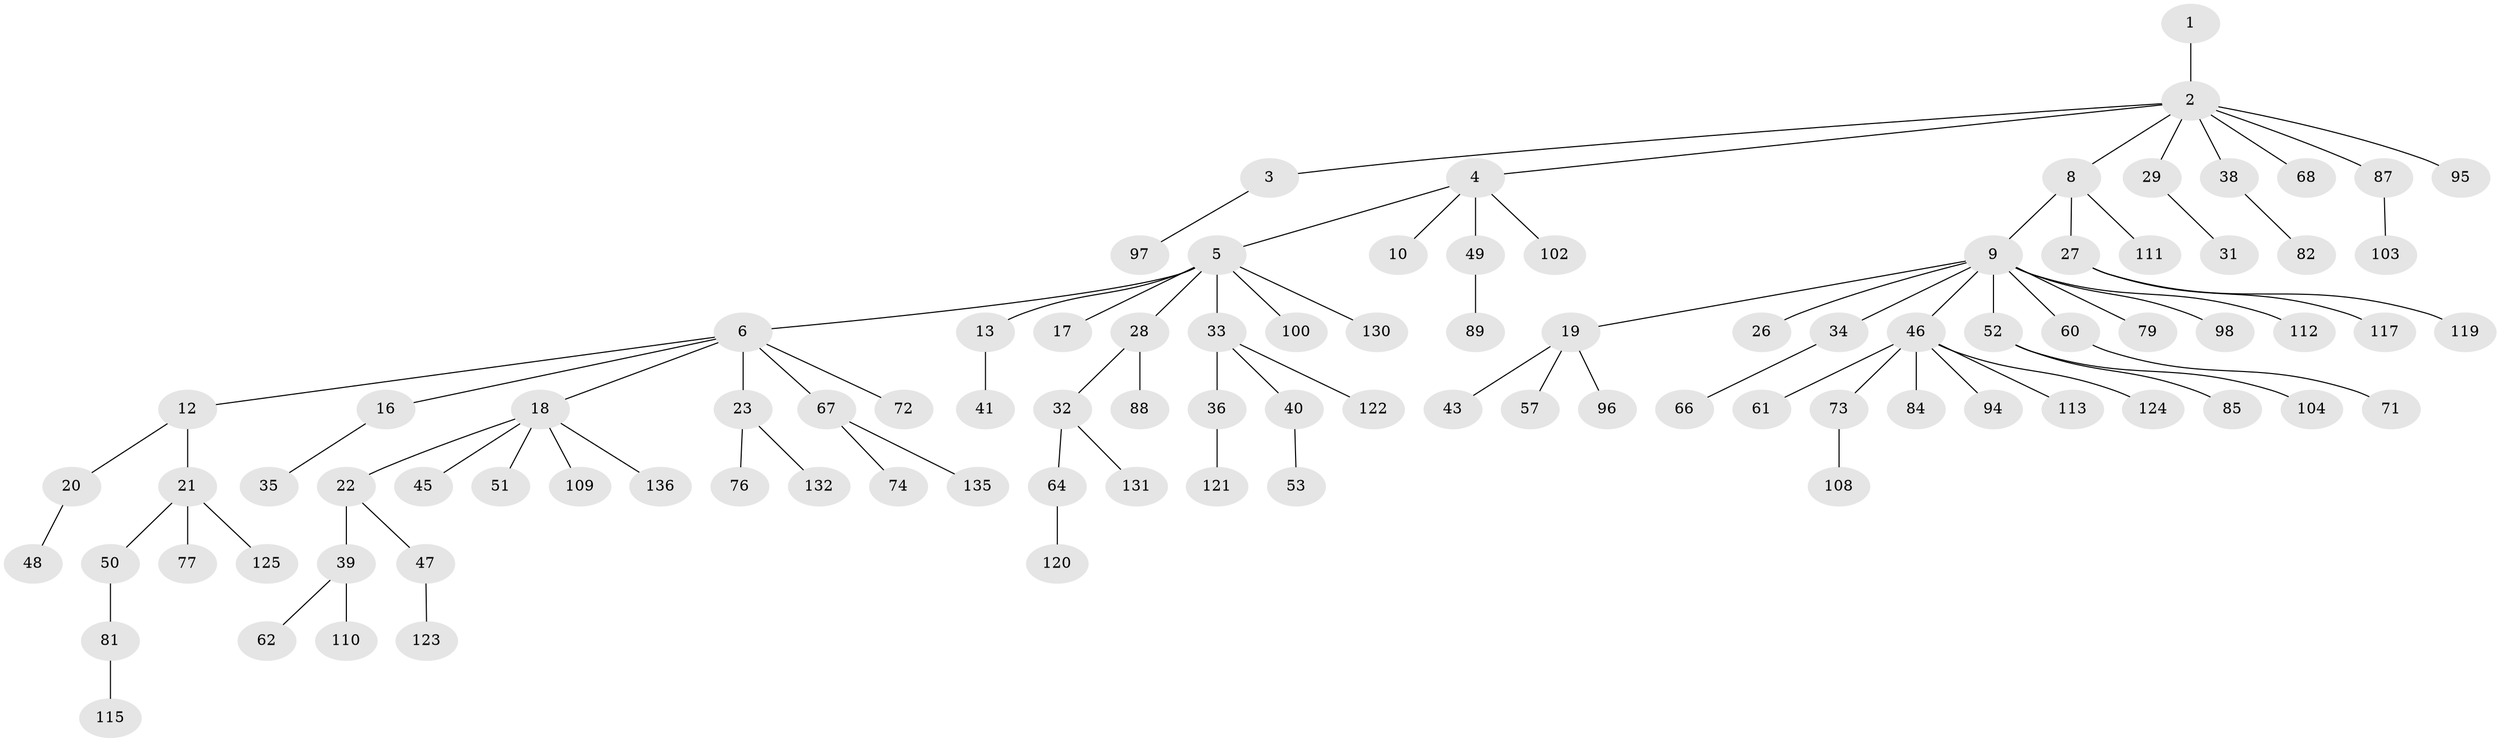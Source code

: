 // original degree distribution, {1: 0.5147058823529411, 8: 0.014705882352941176, 2: 0.22794117647058823, 3: 0.15441176470588236, 6: 0.029411764705882353, 4: 0.051470588235294115, 7: 0.007352941176470588}
// Generated by graph-tools (version 1.1) at 2025/42/03/06/25 10:42:02]
// undirected, 94 vertices, 93 edges
graph export_dot {
graph [start="1"]
  node [color=gray90,style=filled];
  1;
  2 [super="+15"];
  3;
  4 [super="+7"];
  5 [super="+14"];
  6 [super="+11"];
  8 [super="+106"];
  9 [super="+24"];
  10;
  12;
  13 [super="+25"];
  16 [super="+69"];
  17;
  18 [super="+54"];
  19 [super="+30"];
  20;
  21 [super="+44"];
  22 [super="+42"];
  23 [super="+70"];
  26;
  27 [super="+101"];
  28 [super="+37"];
  29 [super="+126"];
  31;
  32 [super="+56"];
  33 [super="+59"];
  34;
  35;
  36;
  38 [super="+129"];
  39 [super="+92"];
  40 [super="+118"];
  41 [super="+58"];
  43;
  45 [super="+65"];
  46 [super="+55"];
  47;
  48;
  49 [super="+105"];
  50;
  51 [super="+78"];
  52 [super="+63"];
  53 [super="+93"];
  57;
  60 [super="+75"];
  61;
  62 [super="+80"];
  64 [super="+83"];
  66;
  67 [super="+90"];
  68;
  71;
  72;
  73 [super="+133"];
  74;
  76;
  77 [super="+86"];
  79 [super="+128"];
  81 [super="+107"];
  82 [super="+91"];
  84;
  85;
  87 [super="+99"];
  88;
  89;
  94;
  95 [super="+116"];
  96;
  97;
  98;
  100;
  102 [super="+114"];
  103;
  104;
  108 [super="+134"];
  109;
  110;
  111;
  112;
  113;
  115;
  117;
  119;
  120 [super="+127"];
  121;
  122;
  123;
  124;
  125;
  130;
  131;
  132;
  135;
  136;
  1 -- 2;
  2 -- 3;
  2 -- 4;
  2 -- 8;
  2 -- 38;
  2 -- 68;
  2 -- 87;
  2 -- 29;
  2 -- 95;
  3 -- 97;
  4 -- 5;
  4 -- 49;
  4 -- 10;
  4 -- 102;
  5 -- 6;
  5 -- 13;
  5 -- 17;
  5 -- 28;
  5 -- 100;
  5 -- 130;
  5 -- 33;
  6 -- 12;
  6 -- 23;
  6 -- 67;
  6 -- 72;
  6 -- 16;
  6 -- 18;
  8 -- 9;
  8 -- 27;
  8 -- 111;
  9 -- 19;
  9 -- 52;
  9 -- 79;
  9 -- 112;
  9 -- 34;
  9 -- 98;
  9 -- 26;
  9 -- 60;
  9 -- 46;
  12 -- 20;
  12 -- 21;
  13 -- 41;
  16 -- 35;
  18 -- 22;
  18 -- 45;
  18 -- 51;
  18 -- 109;
  18 -- 136;
  19 -- 43;
  19 -- 96;
  19 -- 57;
  20 -- 48;
  21 -- 50;
  21 -- 125;
  21 -- 77;
  22 -- 39;
  22 -- 47;
  23 -- 132;
  23 -- 76;
  27 -- 117;
  27 -- 119;
  28 -- 32;
  28 -- 88;
  29 -- 31;
  32 -- 64;
  32 -- 131;
  33 -- 36;
  33 -- 40;
  33 -- 122;
  34 -- 66;
  36 -- 121;
  38 -- 82;
  39 -- 62;
  39 -- 110;
  40 -- 53;
  46 -- 73;
  46 -- 84;
  46 -- 113;
  46 -- 124;
  46 -- 94;
  46 -- 61;
  47 -- 123;
  49 -- 89;
  50 -- 81;
  52 -- 104;
  52 -- 85;
  60 -- 71;
  64 -- 120;
  67 -- 74;
  67 -- 135;
  73 -- 108;
  81 -- 115;
  87 -- 103;
}
